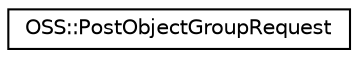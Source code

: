 digraph "类继承关系图"
{
  edge [fontname="Helvetica",fontsize="10",labelfontname="Helvetica",labelfontsize="10"];
  node [fontname="Helvetica",fontsize="10",shape=record];
  rankdir="LR";
  Node1 [label="OSS::PostObjectGroupRequest",height=0.2,width=0.4,color="black", fillcolor="white", style="filled",URL="$class_o_s_s_1_1_post_object_group_request.html"];
}
